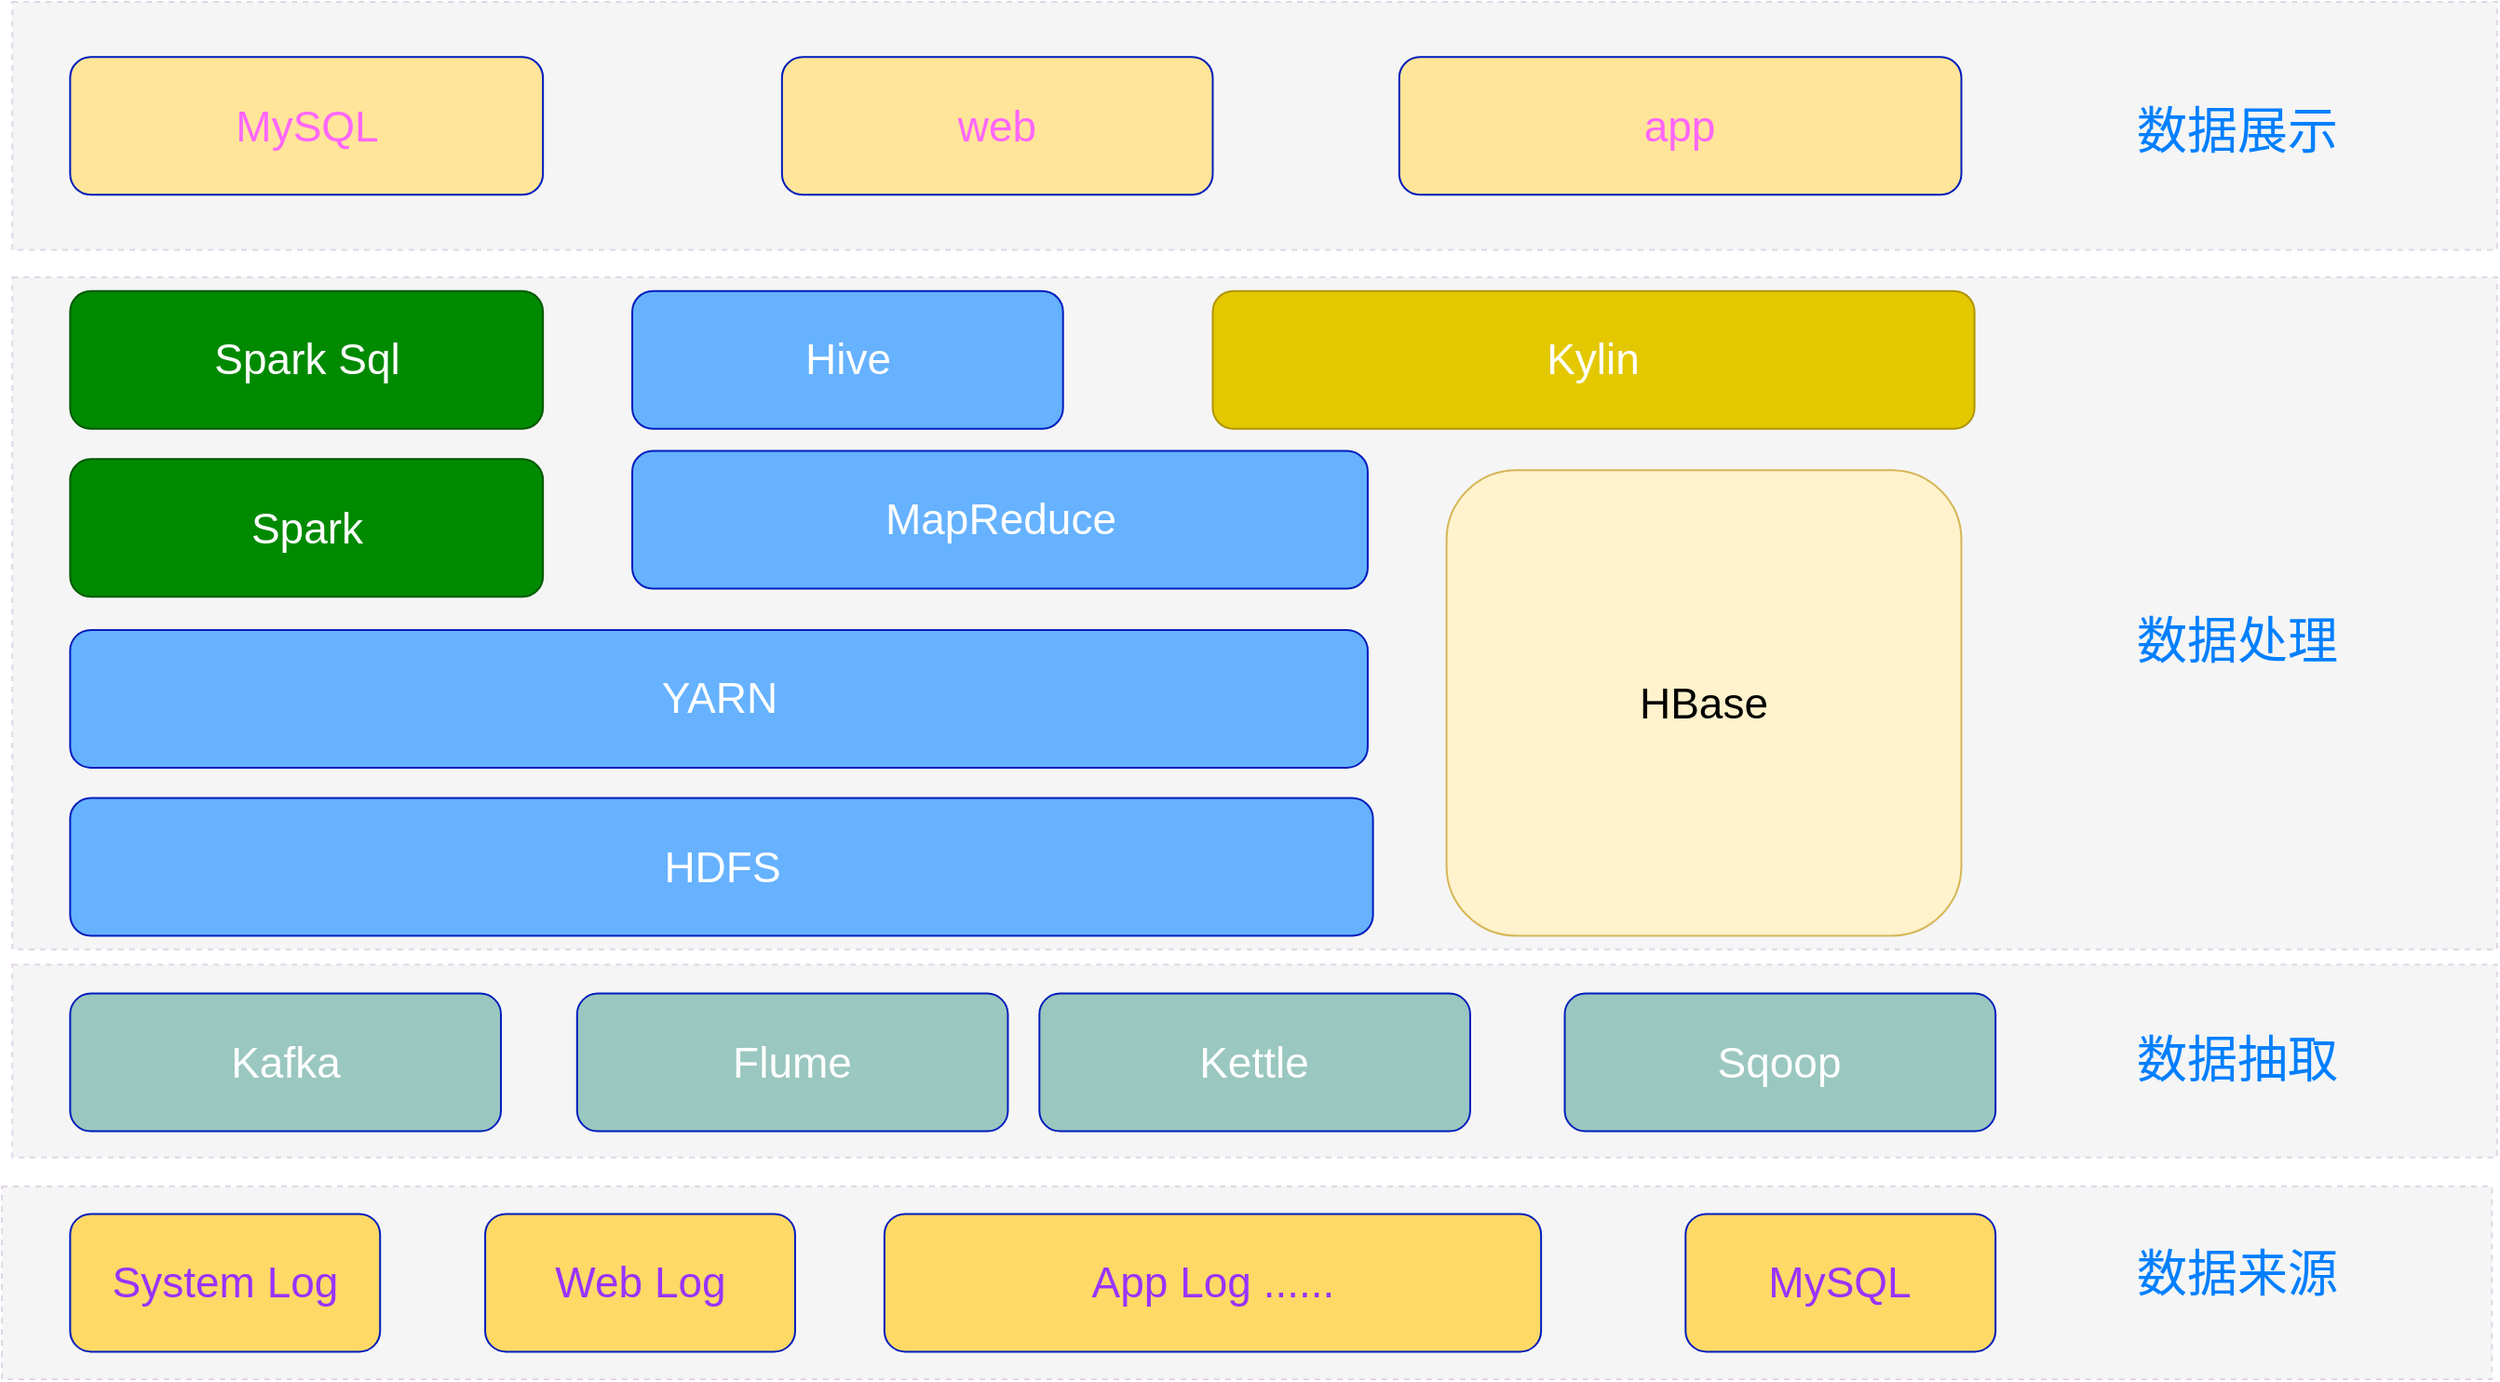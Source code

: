 <mxfile version="12.3.9" type="github" pages="2">
  <diagram id="qdbM2NscnjsmGarwq48K" name="大数据平台">
    <mxGraphModel dx="1896" dy="1016" grid="0" gridSize="10" guides="1" tooltips="1" connect="1" arrows="1" fold="1" page="1" pageScale="1" pageWidth="1600" pageHeight="900" math="0" shadow="0">
      <root>
        <mxCell id="0"/>
        <mxCell id="1" parent="0"/>
        <mxCell id="E6SgBt8Rl740H4KgX2Gr-1" value="" style="rounded=0;whiteSpace=wrap;html=1;fillColor=#f5f5f5;strokeColor=#E1D5E7;fontColor=#333333;dashed=1;strokeWidth=1;fontSize=23;" vertex="1" parent="1">
          <mxGeometry x="115.642" y="80" width="1334.358" height="133.2" as="geometry"/>
        </mxCell>
        <mxCell id="E6SgBt8Rl740H4KgX2Gr-2" value="" style="rounded=0;whiteSpace=wrap;html=1;fillColor=#f5f5f5;strokeColor=#E1D5E7;fontColor=#333333;dashed=1;strokeWidth=1;fontSize=23;" vertex="1" parent="1">
          <mxGeometry x="115.642" y="228" width="1334.358" height="361.12" as="geometry"/>
        </mxCell>
        <mxCell id="E6SgBt8Rl740H4KgX2Gr-3" value="" style="rounded=0;whiteSpace=wrap;html=1;fillColor=#f5f5f5;strokeColor=#E1D5E7;fontColor=#333333;dashed=1;strokeWidth=1;fontSize=23;" vertex="1" parent="1">
          <mxGeometry x="115.642" y="597.26" width="1334.358" height="103.6" as="geometry"/>
        </mxCell>
        <mxCell id="E6SgBt8Rl740H4KgX2Gr-4" value="" style="rounded=0;whiteSpace=wrap;html=1;fillColor=#f5f5f5;strokeColor=#E1D5E7;fontColor=#333333;dashed=1;strokeWidth=1;fontSize=23;" vertex="1" parent="1">
          <mxGeometry x="110" y="716.4" width="1337.179" height="103.6" as="geometry"/>
        </mxCell>
        <mxCell id="E6SgBt8Rl740H4KgX2Gr-5" value="Spark Sql" style="rounded=1;whiteSpace=wrap;html=1;strokeColor=#005700;fillColor=#008a00;fontColor=#ffffff;fontSize=23;" vertex="1" parent="1">
          <mxGeometry x="146.674" y="235.4" width="253.895" height="74" as="geometry"/>
        </mxCell>
        <mxCell id="E6SgBt8Rl740H4KgX2Gr-6" value="Spark" style="rounded=1;whiteSpace=wrap;html=1;strokeColor=#005700;fillColor=#008a00;fontColor=#ffffff;fontSize=23;" vertex="1" parent="1">
          <mxGeometry x="146.674" y="325.68" width="253.895" height="74" as="geometry"/>
        </mxCell>
        <mxCell id="E6SgBt8Rl740H4KgX2Gr-7" value="Hive" style="rounded=1;whiteSpace=wrap;html=1;strokeColor=#001DBC;fillColor=#66B2FF;fontColor=#ffffff;fontSize=23;" vertex="1" parent="1">
          <mxGeometry x="448.526" y="235.4" width="231.326" height="74" as="geometry"/>
        </mxCell>
        <mxCell id="E6SgBt8Rl740H4KgX2Gr-8" value="YARN" style="rounded=1;whiteSpace=wrap;html=1;strokeColor=#001DBC;fillColor=#66B2FF;fontColor=#ffffff;fontSize=23;" vertex="1" parent="1">
          <mxGeometry x="146.674" y="417.44" width="696.8" height="74" as="geometry"/>
        </mxCell>
        <mxCell id="E6SgBt8Rl740H4KgX2Gr-9" value="HDFS" style="rounded=1;whiteSpace=wrap;html=1;strokeColor=#001DBC;fillColor=#66B2FF;fontColor=#ffffff;fontSize=23;" vertex="1" parent="1">
          <mxGeometry x="146.674" y="507.72" width="699.621" height="74" as="geometry"/>
        </mxCell>
        <mxCell id="E6SgBt8Rl740H4KgX2Gr-10" value="HBase" style="rounded=1;whiteSpace=wrap;html=1;strokeColor=#d6b656;fillColor=#fff2cc;fontSize=23;" vertex="1" parent="1">
          <mxGeometry x="885.789" y="331.6" width="276.463" height="250.12" as="geometry"/>
        </mxCell>
        <mxCell id="E6SgBt8Rl740H4KgX2Gr-11" value="MapReduce" style="rounded=1;whiteSpace=wrap;html=1;strokeColor=#001DBC;fillColor=#66B2FF;fontColor=#ffffff;fontSize=23;" vertex="1" parent="1">
          <mxGeometry x="448.526" y="321.24" width="394.947" height="74" as="geometry"/>
        </mxCell>
        <mxCell id="E6SgBt8Rl740H4KgX2Gr-12" value="Kylin" style="rounded=1;whiteSpace=wrap;html=1;strokeColor=#B09500;fillColor=#e3c800;fontColor=#ffffff;fontSize=23;" vertex="1" parent="1">
          <mxGeometry x="760.253" y="235.4" width="409.053" height="74" as="geometry"/>
        </mxCell>
        <mxCell id="E6SgBt8Rl740H4KgX2Gr-13" value="MySQL" style="rounded=1;whiteSpace=wrap;html=1;strokeColor=#001DBC;fillColor=#FFE599;fontColor=#FF66FF;fontSize=23;" vertex="1" parent="1">
          <mxGeometry x="146.674" y="109.6" width="253.895" height="74" as="geometry"/>
        </mxCell>
        <mxCell id="E6SgBt8Rl740H4KgX2Gr-14" value="web" style="rounded=1;whiteSpace=wrap;html=1;strokeColor=#001DBC;fillColor=#FFE599;fontColor=#FF66FF;fontSize=23;" vertex="1" parent="1">
          <mxGeometry x="528.926" y="109.6" width="231.326" height="74" as="geometry"/>
        </mxCell>
        <mxCell id="E6SgBt8Rl740H4KgX2Gr-15" value="app" style="rounded=1;whiteSpace=wrap;html=1;strokeColor=#001DBC;fillColor=#FFE599;fontColor=#FF66FF;fontSize=23;" vertex="1" parent="1">
          <mxGeometry x="860.4" y="109.6" width="301.853" height="74" as="geometry"/>
        </mxCell>
        <mxCell id="E6SgBt8Rl740H4KgX2Gr-16" value="Kettle" style="rounded=1;whiteSpace=wrap;html=1;strokeColor=#001DBC;fillColor=#9AC7BF;fontColor=#ffffff;fontSize=23;" vertex="1" parent="1">
          <mxGeometry x="667.158" y="612.8" width="231.326" height="74" as="geometry"/>
        </mxCell>
        <mxCell id="E6SgBt8Rl740H4KgX2Gr-17" value="Sqoop" style="rounded=1;whiteSpace=wrap;html=1;strokeColor=#001DBC;fillColor=#9AC7BF;fontColor=#ffffff;fontSize=23;" vertex="1" parent="1">
          <mxGeometry x="949.263" y="612.8" width="231.326" height="74" as="geometry"/>
        </mxCell>
        <mxCell id="E6SgBt8Rl740H4KgX2Gr-18" value="Kafka" style="rounded=1;whiteSpace=wrap;html=1;strokeColor=#001DBC;fillColor=#9AC7BF;fontColor=#ffffff;fontSize=23;" vertex="1" parent="1">
          <mxGeometry x="146.674" y="612.8" width="231.326" height="74" as="geometry"/>
        </mxCell>
        <mxCell id="E6SgBt8Rl740H4KgX2Gr-19" value="Flume" style="rounded=1;whiteSpace=wrap;html=1;strokeColor=#001DBC;fillColor=#9AC7BF;fontColor=#ffffff;fontSize=23;" vertex="1" parent="1">
          <mxGeometry x="418.905" y="612.8" width="231.326" height="74" as="geometry"/>
        </mxCell>
        <mxCell id="E6SgBt8Rl740H4KgX2Gr-20" value="MySQL" style="rounded=1;whiteSpace=wrap;html=1;strokeColor=#001DBC;fillColor=#FFD966;fontColor=#9933FF;fontSize=23;" vertex="1" parent="1">
          <mxGeometry x="1014.147" y="731.2" width="166.442" height="74" as="geometry"/>
        </mxCell>
        <mxCell id="E6SgBt8Rl740H4KgX2Gr-21" value="System Log" style="rounded=1;whiteSpace=wrap;html=1;strokeColor=#001DBC;fillColor=#FFD966;fontColor=#9933FF;fontSize=23;" vertex="1" parent="1">
          <mxGeometry x="146.674" y="731.2" width="166.442" height="74" as="geometry"/>
        </mxCell>
        <mxCell id="E6SgBt8Rl740H4KgX2Gr-22" value="Web Log" style="rounded=1;whiteSpace=wrap;html=1;strokeColor=#001DBC;fillColor=#FFD966;fontColor=#9933FF;fontSize=23;" vertex="1" parent="1">
          <mxGeometry x="369.537" y="731.2" width="166.442" height="74" as="geometry"/>
        </mxCell>
        <mxCell id="E6SgBt8Rl740H4KgX2Gr-23" value="App Log ......" style="rounded=1;whiteSpace=wrap;html=1;strokeColor=#001DBC;fillColor=#FFD966;fontColor=#9933FF;fontSize=23;" vertex="1" parent="1">
          <mxGeometry x="583.937" y="731.2" width="352.632" height="74" as="geometry"/>
        </mxCell>
        <mxCell id="E6SgBt8Rl740H4KgX2Gr-24" value="数据来源" style="text;html=1;align=center;verticalAlign=middle;resizable=0;points=[];;autosize=1;fontSize=27;fontColor=#007FFF;" vertex="1" parent="1">
          <mxGeometry x="1249.853" y="743.96" width="120" height="40" as="geometry"/>
        </mxCell>
        <mxCell id="E6SgBt8Rl740H4KgX2Gr-25" value="数据抽取" style="text;html=1;align=center;verticalAlign=middle;resizable=0;points=[];;autosize=1;fontSize=27;fontColor=#007FFF;" vertex="1" parent="1">
          <mxGeometry x="1249.853" y="628.52" width="120" height="40" as="geometry"/>
        </mxCell>
        <mxCell id="E6SgBt8Rl740H4KgX2Gr-26" value="数据处理" style="text;html=1;align=center;verticalAlign=middle;resizable=0;points=[];;autosize=1;fontSize=27;fontColor=#007FFF;" vertex="1" parent="1">
          <mxGeometry x="1249.853" y="403.56" width="120" height="40" as="geometry"/>
        </mxCell>
        <mxCell id="E6SgBt8Rl740H4KgX2Gr-27" value="数据展示" style="text;html=1;align=center;verticalAlign=middle;resizable=0;points=[];;autosize=1;fontSize=27;fontColor=#007FFF;" vertex="1" parent="1">
          <mxGeometry x="1249.853" y="129.76" width="120" height="40" as="geometry"/>
        </mxCell>
      </root>
    </mxGraphModel>
  </diagram>
  <diagram id="QXMUelVw7kIiB_J6OmVQ" name="基础支撑平台">
    <mxGraphModel dx="1896" dy="1016" grid="0" gridSize="10" guides="1" tooltips="1" connect="1" arrows="1" fold="1" page="1" pageScale="1" pageWidth="1600" pageHeight="900" math="0" shadow="0">
      <root>
        <mxCell id="iY62wrc9DmDntSg76ivw-0"/>
        <mxCell id="iY62wrc9DmDntSg76ivw-1" parent="iY62wrc9DmDntSg76ivw-0"/>
        <mxCell id="qPJtJMwrDhDxKobz_wfJ-4" value="" style="rounded=0;whiteSpace=wrap;html=1;fillColor=#f5f5f5;strokeColor=#E1D5E7;fontColor=#333333;dashed=1;strokeWidth=1;fontSize=23;shadow=1;" vertex="1" parent="iY62wrc9DmDntSg76ivw-1">
          <mxGeometry x="370" y="289" width="289" height="272" as="geometry"/>
        </mxCell>
        <mxCell id="qPJtJMwrDhDxKobz_wfJ-2" value="" style="rounded=0;whiteSpace=wrap;html=1;fillColor=#f5f5f5;strokeColor=#E1D5E7;fontColor=#333333;dashed=1;strokeWidth=1;fontSize=23;shadow=1;" vertex="1" parent="iY62wrc9DmDntSg76ivw-1">
          <mxGeometry x="977" y="290" width="290" height="500" as="geometry"/>
        </mxCell>
        <mxCell id="qPJtJMwrDhDxKobz_wfJ-1" value="" style="rounded=0;whiteSpace=wrap;html=1;fillColor=#f5f5f5;strokeColor=#E1D5E7;fontColor=#333333;dashed=1;strokeWidth=1;fontSize=23;shadow=1;" vertex="1" parent="iY62wrc9DmDntSg76ivw-1">
          <mxGeometry x="671" y="290" width="290" height="500" as="geometry"/>
        </mxCell>
        <mxCell id="qPJtJMwrDhDxKobz_wfJ-0" value="" style="rounded=0;whiteSpace=wrap;html=1;fillColor=#f5f5f5;strokeColor=#E1D5E7;fontColor=#333333;dashed=1;strokeWidth=1;fontSize=23;shadow=1;" vertex="1" parent="iY62wrc9DmDntSg76ivw-1">
          <mxGeometry x="370" y="585" width="290" height="205" as="geometry"/>
        </mxCell>
        <mxCell id="fhFOB5NNc-lUCL9282FN-1" value="" style="rounded=0;whiteSpace=wrap;html=1;fillColor=#f5f5f5;strokeColor=#E1D5E7;fontColor=#333333;dashed=1;strokeWidth=1;fontSize=23;shadow=1;" vertex="1" parent="iY62wrc9DmDntSg76ivw-1">
          <mxGeometry x="70" y="290" width="290" height="500" as="geometry"/>
        </mxCell>
        <mxCell id="fhFOB5NNc-lUCL9282FN-12" value="&lt;span style=&quot;font-size: 27px ; text-align: left ; white-space: nowrap&quot;&gt;Eureka&lt;/span&gt;" style="rounded=1;whiteSpace=wrap;html=1;strokeColor=#006EAF;fillColor=#1ba1e2;fontColor=#ffffff;fontSize=23;" vertex="1" parent="iY62wrc9DmDntSg76ivw-1">
          <mxGeometry x="380.333" y="381" width="254" height="104" as="geometry"/>
        </mxCell>
        <mxCell id="pSD7YMxMkxV7FEqEwTrN-8" value="&lt;span style=&quot;font-size: 27px ; text-align: left ; white-space: nowrap&quot;&gt;Hystrix&lt;/span&gt;" style="rounded=1;whiteSpace=wrap;html=1;strokeColor=#006EAF;fillColor=#1ba1e2;fontColor=#ffffff;fontSize=23;" vertex="1" parent="iY62wrc9DmDntSg76ivw-1">
          <mxGeometry x="684.174" y="381.1" width="253.895" height="74" as="geometry"/>
        </mxCell>
        <mxCell id="pSD7YMxMkxV7FEqEwTrN-9" value="&lt;span style=&quot;font-size: 27px ; text-align: left ; white-space: nowrap&quot;&gt;Ribbon&lt;/span&gt;" style="rounded=1;whiteSpace=wrap;html=1;strokeColor=#006EAF;fillColor=#1ba1e2;fontColor=#ffffff;fontSize=23;" vertex="1" parent="iY62wrc9DmDntSg76ivw-1">
          <mxGeometry x="684.174" y="520" width="253.895" height="74" as="geometry"/>
        </mxCell>
        <mxCell id="pSD7YMxMkxV7FEqEwTrN-10" value="&lt;div style=&quot;text-align: left&quot;&gt;&lt;span style=&quot;color: rgb(255 , 102 , 255) ; font-size: 27px ; white-space: nowrap&quot;&gt;Feign&lt;/span&gt;&lt;br&gt;&lt;/div&gt;" style="rounded=1;whiteSpace=wrap;html=1;strokeColor=#005700;fillColor=#008a00;fontColor=#ffffff;fontSize=23;" vertex="1" parent="iY62wrc9DmDntSg76ivw-1">
          <mxGeometry x="684.174" y="659.4" width="253.895" height="74" as="geometry"/>
        </mxCell>
        <mxCell id="pSD7YMxMkxV7FEqEwTrN-12" value="&lt;div&gt;&lt;span style=&quot;color: rgb(255 , 102 , 255) ; font-size: 27px ; white-space: nowrap&quot;&gt;Zuul&lt;/span&gt;&lt;br&gt;&lt;/div&gt;" style="rounded=1;whiteSpace=wrap;html=1;strokeColor=#005700;fillColor=#008a00;fontColor=#ffffff;fontSize=23;align=center;" vertex="1" parent="iY62wrc9DmDntSg76ivw-1">
          <mxGeometry x="88" y="364.5" width="254" height="107" as="geometry"/>
        </mxCell>
        <mxCell id="pSD7YMxMkxV7FEqEwTrN-13" value="&lt;span style=&quot;color: rgb(255 , 102 , 255) ; font-size: 27px ; text-align: left&quot;&gt;Spring Cloud Security&lt;/span&gt;" style="rounded=1;whiteSpace=wrap;html=1;strokeColor=#BD7000;fillColor=#f0a30a;fontColor=#ffffff;fontSize=23;" vertex="1" parent="iY62wrc9DmDntSg76ivw-1">
          <mxGeometry x="90" y="594" width="254" height="131" as="geometry"/>
        </mxCell>
        <mxCell id="pSD7YMxMkxV7FEqEwTrN-15" value="&lt;div style=&quot;text-align: left&quot;&gt;&lt;span style=&quot;font-size: 27px&quot;&gt;用户中心&lt;/span&gt;&lt;/div&gt;" style="rounded=1;whiteSpace=wrap;html=1;strokeColor=#006EAF;fillColor=#1ba1e2;fontSize=23;flipV=1;fontColor=#ffffff;" vertex="1" parent="iY62wrc9DmDntSg76ivw-1">
          <mxGeometry x="989.674" y="384.1" width="253.895" height="74" as="geometry"/>
        </mxCell>
        <mxCell id="pSD7YMxMkxV7FEqEwTrN-18" value="&lt;div style=&quot;text-align: left&quot;&gt;&lt;span style=&quot;font-size: 27px&quot;&gt;Oauth2.0&lt;/span&gt;&lt;/div&gt;" style="rounded=1;whiteSpace=wrap;html=1;strokeColor=#001DBC;fillColor=#FFE599;fontColor=#FF66FF;fontSize=23;" vertex="1" parent="iY62wrc9DmDntSg76ivw-1">
          <mxGeometry x="90.174" y="505.1" width="253.895" height="74" as="geometry"/>
        </mxCell>
        <mxCell id="pSD7YMxMkxV7FEqEwTrN-19" value="&lt;span style=&quot;font-size: 27px ; text-align: left ; white-space: nowrap&quot;&gt;Pinpoint&lt;br&gt;调用链监控&lt;br&gt;&lt;/span&gt;" style="rounded=1;whiteSpace=wrap;html=1;strokeColor=#006EAF;fillColor=#1ba1e2;fontColor=#ffffff;fontSize=23;shadow=1;" vertex="1" parent="iY62wrc9DmDntSg76ivw-1">
          <mxGeometry x="1305.5" y="320" width="254" height="100" as="geometry"/>
        </mxCell>
        <mxCell id="pSD7YMxMkxV7FEqEwTrN-20" value="&lt;span style=&quot;font-size: 27px ; text-align: left ; white-space: nowrap&quot;&gt;应用中心&lt;/span&gt;" style="rounded=1;whiteSpace=wrap;html=1;strokeColor=#006EAF;fillColor=#1ba1e2;fontSize=23;flipV=1;fontColor=#ffffff;" vertex="1" parent="iY62wrc9DmDntSg76ivw-1">
          <mxGeometry x="989.674" y="486" width="253.895" height="74" as="geometry"/>
        </mxCell>
        <mxCell id="pSD7YMxMkxV7FEqEwTrN-21" value="&lt;span style=&quot;font-size: 27px ; text-align: left ; white-space: nowrap&quot;&gt;服务中心&lt;/span&gt;" style="rounded=1;whiteSpace=wrap;html=1;strokeColor=#006EAF;fillColor=#1ba1e2;fontSize=23;flipV=1;fontColor=#ffffff;" vertex="1" parent="iY62wrc9DmDntSg76ivw-1">
          <mxGeometry x="989.674" y="589" width="253.895" height="74" as="geometry"/>
        </mxCell>
        <mxCell id="pSD7YMxMkxV7FEqEwTrN-22" value="&lt;span style=&quot;font-size: 27px ; text-align: left ; white-space: nowrap&quot;&gt;MicroService ......&lt;/span&gt;" style="rounded=1;whiteSpace=wrap;html=1;strokeColor=#006EAF;fillColor=#1ba1e2;fontSize=23;flipV=1;fontColor=#ffffff;" vertex="1" parent="iY62wrc9DmDntSg76ivw-1">
          <mxGeometry x="989.674" y="691.1" width="253.895" height="74" as="geometry"/>
        </mxCell>
        <mxCell id="pSD7YMxMkxV7FEqEwTrN-24" value="&lt;span style=&quot;font-size: 27px ; text-align: left ; white-space: nowrap&quot;&gt;Apollo&lt;br&gt;&lt;/span&gt;" style="rounded=1;whiteSpace=wrap;html=1;strokeColor=#006EAF;fillColor=#1ba1e2;fontColor=#ffffff;fontSize=23;" vertex="1" parent="iY62wrc9DmDntSg76ivw-1">
          <mxGeometry x="380.386" y="651.1" width="253.895" height="74" as="geometry"/>
        </mxCell>
        <mxCell id="pSD7YMxMkxV7FEqEwTrN-27" value="容错限流" style="text;html=1;align=left;verticalAlign=top;resizable=0;points=[];;autosize=1;fontSize=27;fontColor=#7F00FF;" vertex="1" parent="iY62wrc9DmDntSg76ivw-1">
          <mxGeometry x="740" y="300" width="120" height="40" as="geometry"/>
        </mxCell>
        <mxCell id="pSD7YMxMkxV7FEqEwTrN-28" value="微服务" style="text;html=1;align=left;verticalAlign=top;resizable=0;points=[];;autosize=1;fontSize=27;fontColor=#7F00FF;" vertex="1" parent="iY62wrc9DmDntSg76ivw-1">
          <mxGeometry x="1071.5" y="300" width="100" height="40" as="geometry"/>
        </mxCell>
        <mxCell id="pSD7YMxMkxV7FEqEwTrN-29" value="&lt;span style=&quot;font-size: 27px ; text-align: left ; white-space: nowrap&quot;&gt;日志监控&lt;/span&gt;" style="rounded=1;whiteSpace=wrap;html=1;strokeColor=#006EAF;fillColor=#1ba1e2;fontColor=#ffffff;fontSize=23;shadow=1;" vertex="1" parent="iY62wrc9DmDntSg76ivw-1">
          <mxGeometry x="1305.674" y="635.1" width="253.895" height="74" as="geometry"/>
        </mxCell>
        <mxCell id="qPJtJMwrDhDxKobz_wfJ-3" value="授权认证" style="text;html=1;align=left;verticalAlign=top;resizable=0;points=[];;autosize=1;fontSize=27;fontColor=#7F00FF;" vertex="1" parent="iY62wrc9DmDntSg76ivw-1">
          <mxGeometry x="155" y="740" width="120" height="40" as="geometry"/>
        </mxCell>
        <mxCell id="qPJtJMwrDhDxKobz_wfJ-5" value="服务注册发现" style="text;html=1;fontSize=27;fontColor=#7F00FF;" vertex="1" parent="iY62wrc9DmDntSg76ivw-1">
          <mxGeometry x="416.333" y="299.833" width="182" height="46" as="geometry"/>
        </mxCell>
        <mxCell id="qPJtJMwrDhDxKobz_wfJ-6" value="配置中心" style="text;html=1;fontSize=27;fontColor=#7F00FF;" vertex="1" parent="iY62wrc9DmDntSg76ivw-1">
          <mxGeometry x="443.333" y="733.167" width="128" height="46" as="geometry"/>
        </mxCell>
        <mxCell id="qPJtJMwrDhDxKobz_wfJ-7" value="api网关" style="text;html=1;fontSize=27;fontColor=#7F00FF;" vertex="1" parent="iY62wrc9DmDntSg76ivw-1">
          <mxGeometry x="160.167" y="300.167" width="110" height="46" as="geometry"/>
        </mxCell>
      </root>
    </mxGraphModel>
  </diagram>
</mxfile>
